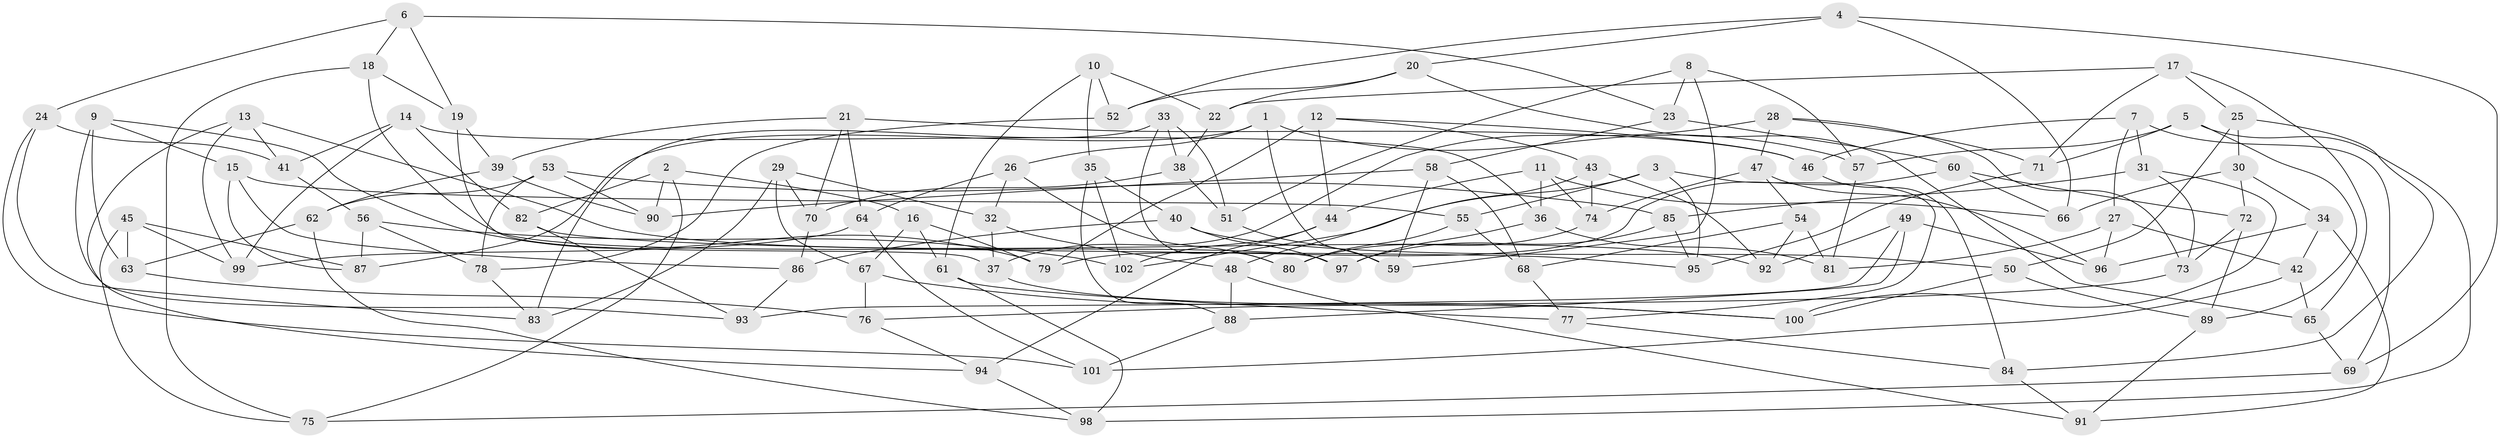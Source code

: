 // Generated by graph-tools (version 1.1) at 2025/16/03/09/25 04:16:21]
// undirected, 102 vertices, 204 edges
graph export_dot {
graph [start="1"]
  node [color=gray90,style=filled];
  1;
  2;
  3;
  4;
  5;
  6;
  7;
  8;
  9;
  10;
  11;
  12;
  13;
  14;
  15;
  16;
  17;
  18;
  19;
  20;
  21;
  22;
  23;
  24;
  25;
  26;
  27;
  28;
  29;
  30;
  31;
  32;
  33;
  34;
  35;
  36;
  37;
  38;
  39;
  40;
  41;
  42;
  43;
  44;
  45;
  46;
  47;
  48;
  49;
  50;
  51;
  52;
  53;
  54;
  55;
  56;
  57;
  58;
  59;
  60;
  61;
  62;
  63;
  64;
  65;
  66;
  67;
  68;
  69;
  70;
  71;
  72;
  73;
  74;
  75;
  76;
  77;
  78;
  79;
  80;
  81;
  82;
  83;
  84;
  85;
  86;
  87;
  88;
  89;
  90;
  91;
  92;
  93;
  94;
  95;
  96;
  97;
  98;
  99;
  100;
  101;
  102;
  1 -- 87;
  1 -- 59;
  1 -- 26;
  1 -- 57;
  2 -- 90;
  2 -- 82;
  2 -- 16;
  2 -- 75;
  3 -- 55;
  3 -- 77;
  3 -- 102;
  3 -- 95;
  4 -- 69;
  4 -- 52;
  4 -- 66;
  4 -- 20;
  5 -- 89;
  5 -- 57;
  5 -- 98;
  5 -- 71;
  6 -- 24;
  6 -- 19;
  6 -- 23;
  6 -- 18;
  7 -- 31;
  7 -- 46;
  7 -- 27;
  7 -- 69;
  8 -- 23;
  8 -- 57;
  8 -- 59;
  8 -- 51;
  9 -- 93;
  9 -- 63;
  9 -- 79;
  9 -- 15;
  10 -- 22;
  10 -- 61;
  10 -- 52;
  10 -- 35;
  11 -- 74;
  11 -- 36;
  11 -- 66;
  11 -- 44;
  12 -- 43;
  12 -- 44;
  12 -- 46;
  12 -- 79;
  13 -- 92;
  13 -- 99;
  13 -- 41;
  13 -- 94;
  14 -- 36;
  14 -- 82;
  14 -- 99;
  14 -- 41;
  15 -- 55;
  15 -- 86;
  15 -- 87;
  16 -- 79;
  16 -- 61;
  16 -- 67;
  17 -- 25;
  17 -- 22;
  17 -- 71;
  17 -- 65;
  18 -- 19;
  18 -- 97;
  18 -- 75;
  19 -- 37;
  19 -- 39;
  20 -- 52;
  20 -- 65;
  20 -- 22;
  21 -- 64;
  21 -- 70;
  21 -- 46;
  21 -- 39;
  22 -- 38;
  23 -- 60;
  23 -- 58;
  24 -- 83;
  24 -- 101;
  24 -- 41;
  25 -- 50;
  25 -- 30;
  25 -- 84;
  26 -- 80;
  26 -- 64;
  26 -- 32;
  27 -- 42;
  27 -- 96;
  27 -- 81;
  28 -- 47;
  28 -- 73;
  28 -- 37;
  28 -- 71;
  29 -- 70;
  29 -- 83;
  29 -- 67;
  29 -- 32;
  30 -- 72;
  30 -- 34;
  30 -- 66;
  31 -- 85;
  31 -- 73;
  31 -- 100;
  32 -- 37;
  32 -- 48;
  33 -- 80;
  33 -- 51;
  33 -- 83;
  33 -- 38;
  34 -- 91;
  34 -- 96;
  34 -- 42;
  35 -- 40;
  35 -- 88;
  35 -- 102;
  36 -- 97;
  36 -- 81;
  37 -- 100;
  38 -- 51;
  38 -- 70;
  39 -- 62;
  39 -- 90;
  40 -- 97;
  40 -- 86;
  40 -- 50;
  41 -- 56;
  42 -- 65;
  42 -- 101;
  43 -- 48;
  43 -- 92;
  43 -- 74;
  44 -- 102;
  44 -- 94;
  45 -- 99;
  45 -- 87;
  45 -- 63;
  45 -- 75;
  46 -- 84;
  47 -- 54;
  47 -- 74;
  47 -- 96;
  48 -- 88;
  48 -- 91;
  49 -- 88;
  49 -- 92;
  49 -- 96;
  49 -- 93;
  50 -- 100;
  50 -- 89;
  51 -- 59;
  52 -- 78;
  53 -- 62;
  53 -- 90;
  53 -- 78;
  53 -- 85;
  54 -- 68;
  54 -- 92;
  54 -- 81;
  55 -- 68;
  55 -- 80;
  56 -- 78;
  56 -- 102;
  56 -- 87;
  57 -- 81;
  58 -- 68;
  58 -- 59;
  58 -- 90;
  60 -- 66;
  60 -- 79;
  60 -- 72;
  61 -- 98;
  61 -- 77;
  62 -- 63;
  62 -- 98;
  63 -- 76;
  64 -- 99;
  64 -- 101;
  65 -- 69;
  67 -- 100;
  67 -- 76;
  68 -- 77;
  69 -- 75;
  70 -- 86;
  71 -- 95;
  72 -- 89;
  72 -- 73;
  73 -- 76;
  74 -- 80;
  76 -- 94;
  77 -- 84;
  78 -- 83;
  82 -- 93;
  82 -- 95;
  84 -- 91;
  85 -- 97;
  85 -- 95;
  86 -- 93;
  88 -- 101;
  89 -- 91;
  94 -- 98;
}
